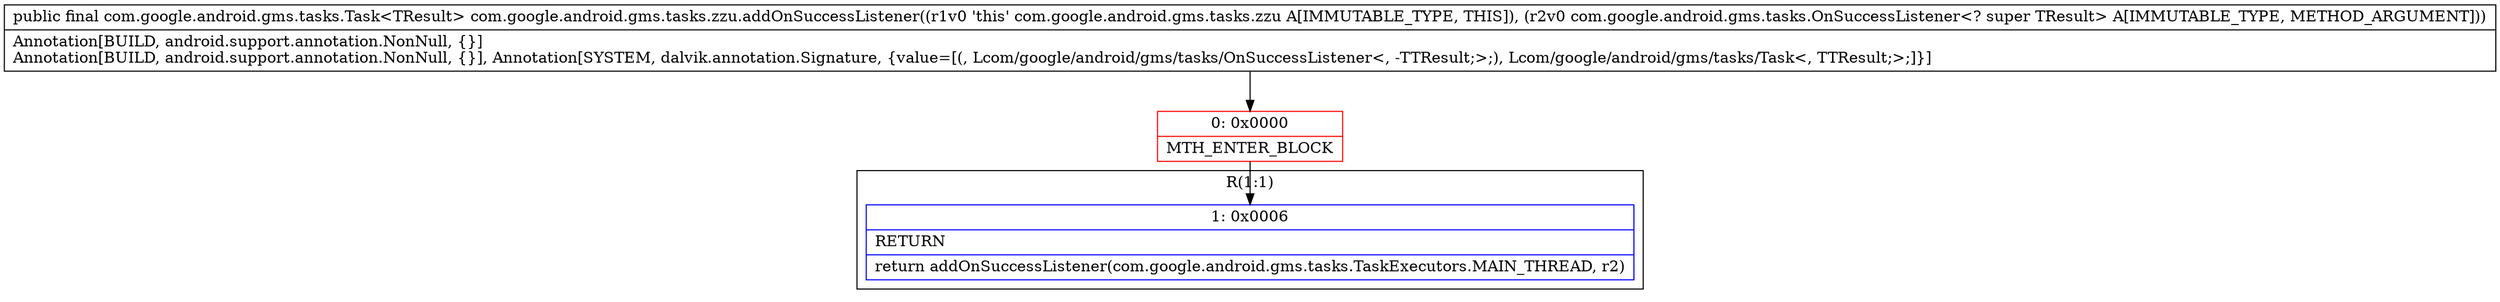digraph "CFG forcom.google.android.gms.tasks.zzu.addOnSuccessListener(Lcom\/google\/android\/gms\/tasks\/OnSuccessListener;)Lcom\/google\/android\/gms\/tasks\/Task;" {
subgraph cluster_Region_1878738718 {
label = "R(1:1)";
node [shape=record,color=blue];
Node_1 [shape=record,label="{1\:\ 0x0006|RETURN\l|return addOnSuccessListener(com.google.android.gms.tasks.TaskExecutors.MAIN_THREAD, r2)\l}"];
}
Node_0 [shape=record,color=red,label="{0\:\ 0x0000|MTH_ENTER_BLOCK\l}"];
MethodNode[shape=record,label="{public final com.google.android.gms.tasks.Task\<TResult\> com.google.android.gms.tasks.zzu.addOnSuccessListener((r1v0 'this' com.google.android.gms.tasks.zzu A[IMMUTABLE_TYPE, THIS]), (r2v0 com.google.android.gms.tasks.OnSuccessListener\<? super TResult\> A[IMMUTABLE_TYPE, METHOD_ARGUMENT]))  | Annotation[BUILD, android.support.annotation.NonNull, \{\}]\lAnnotation[BUILD, android.support.annotation.NonNull, \{\}], Annotation[SYSTEM, dalvik.annotation.Signature, \{value=[(, Lcom\/google\/android\/gms\/tasks\/OnSuccessListener\<, \-TTResult;\>;), Lcom\/google\/android\/gms\/tasks\/Task\<, TTResult;\>;]\}]\l}"];
MethodNode -> Node_0;
Node_0 -> Node_1;
}

